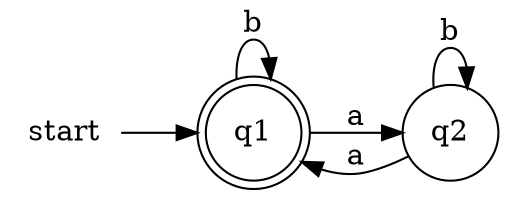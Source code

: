 digraph G {
  rankdir = LR;
  node [shape = none]; start;
  node [shape = circle]; q2;
  node [shape = doublecircle]; q1;
  start -> q1;
  q1 -> q1 [label = "b"];
  q1 -> q2 [label = "a"];
  q2 -> q2 [label = "b"];
  q2 -> q1 [label = "a"];
}